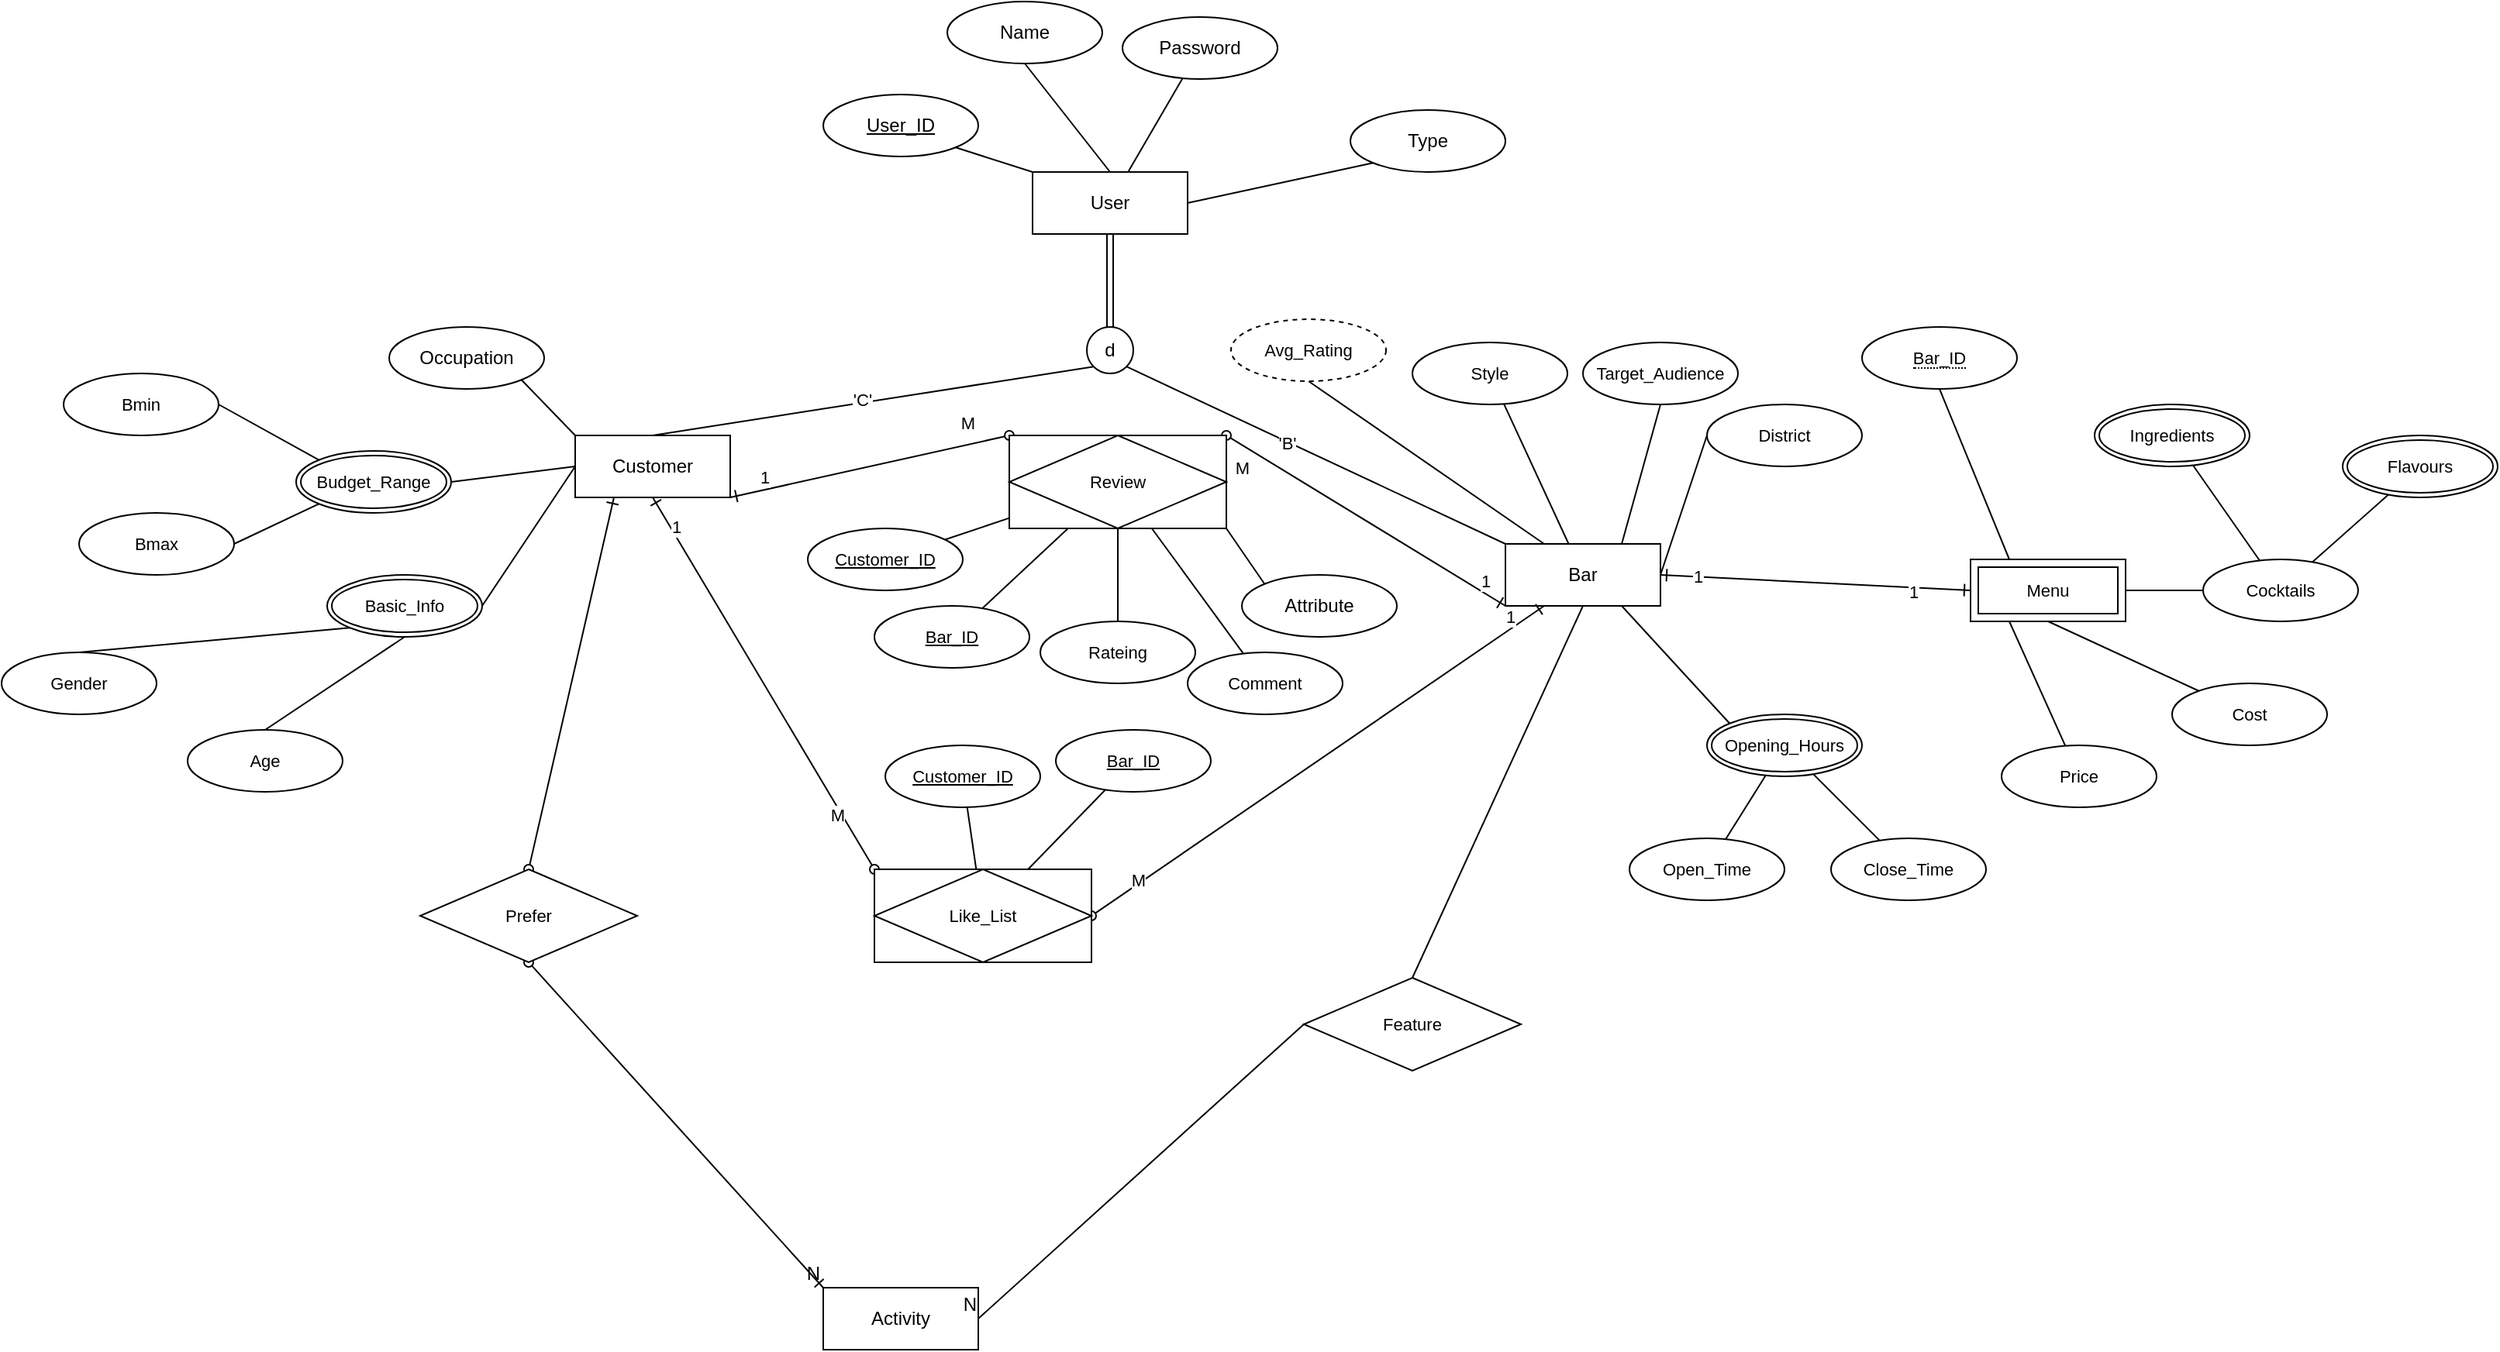 <mxfile version="24.3.1" type="github" pages="2">
  <diagram id="R2lEEEUBdFMjLlhIrx00" name="Page-1">
    <mxGraphModel dx="5591" dy="407" grid="1" gridSize="10" guides="1" tooltips="1" connect="1" arrows="1" fold="1" page="1" pageScale="1" pageWidth="1600" pageHeight="900" math="0" shadow="0" extFonts="Permanent Marker^https://fonts.googleapis.com/css?family=Permanent+Marker">
      <root>
        <mxCell id="0" />
        <mxCell id="1" parent="0" />
        <mxCell id="HE-kYK1hv0PF18hy6iHT-1" value="User" style="whiteSpace=wrap;html=1;align=center;" parent="1" vertex="1">
          <mxGeometry x="-2635" y="110" width="100" height="40" as="geometry" />
        </mxCell>
        <mxCell id="HE-kYK1hv0PF18hy6iHT-3" value="User_ID" style="ellipse;whiteSpace=wrap;html=1;align=center;fontStyle=4;" parent="1" vertex="1">
          <mxGeometry x="-2770" y="60" width="100" height="40" as="geometry" />
        </mxCell>
        <mxCell id="HE-kYK1hv0PF18hy6iHT-5" value="Name" style="ellipse;whiteSpace=wrap;html=1;align=center;" parent="1" vertex="1">
          <mxGeometry x="-2690" width="100" height="40" as="geometry" />
        </mxCell>
        <mxCell id="HE-kYK1hv0PF18hy6iHT-6" value="Type" style="ellipse;whiteSpace=wrap;html=1;align=center;" parent="1" vertex="1">
          <mxGeometry x="-2430" y="70" width="100" height="40" as="geometry" />
        </mxCell>
        <mxCell id="HE-kYK1hv0PF18hy6iHT-7" value="d" style="ellipse;whiteSpace=wrap;html=1;aspect=fixed;" parent="1" vertex="1">
          <mxGeometry x="-2600" y="210" width="30" height="30" as="geometry" />
        </mxCell>
        <mxCell id="HE-kYK1hv0PF18hy6iHT-8" value="" style="endArrow=none;html=1;rounded=0;entryX=0.5;entryY=0;entryDx=0;entryDy=0;exitX=0.5;exitY=1;exitDx=0;exitDy=0;shape=link;" parent="1" source="HE-kYK1hv0PF18hy6iHT-1" target="HE-kYK1hv0PF18hy6iHT-7" edge="1">
          <mxGeometry relative="1" as="geometry">
            <mxPoint x="-2790" y="200" as="sourcePoint" />
            <mxPoint x="-2630" y="200" as="targetPoint" />
          </mxGeometry>
        </mxCell>
        <mxCell id="HE-kYK1hv0PF18hy6iHT-10" value="" style="endArrow=none;html=1;rounded=0;entryX=0;entryY=0;entryDx=0;entryDy=0;exitX=1;exitY=1;exitDx=0;exitDy=0;" parent="1" source="HE-kYK1hv0PF18hy6iHT-3" target="HE-kYK1hv0PF18hy6iHT-1" edge="1">
          <mxGeometry relative="1" as="geometry">
            <mxPoint x="-2660" y="110" as="sourcePoint" />
            <mxPoint x="-2660" y="180" as="targetPoint" />
          </mxGeometry>
        </mxCell>
        <mxCell id="HE-kYK1hv0PF18hy6iHT-11" value="" style="endArrow=none;html=1;rounded=0;entryX=0.5;entryY=0;entryDx=0;entryDy=0;exitX=0.5;exitY=1;exitDx=0;exitDy=0;" parent="1" source="HE-kYK1hv0PF18hy6iHT-5" target="HE-kYK1hv0PF18hy6iHT-1" edge="1">
          <mxGeometry relative="1" as="geometry">
            <mxPoint x="-2560.29" y="160" as="sourcePoint" />
            <mxPoint x="-2560.29" y="230" as="targetPoint" />
          </mxGeometry>
        </mxCell>
        <mxCell id="HE-kYK1hv0PF18hy6iHT-12" value="" style="endArrow=none;html=1;rounded=0;entryX=1;entryY=0.5;entryDx=0;entryDy=0;exitX=0;exitY=1;exitDx=0;exitDy=0;" parent="1" source="HE-kYK1hv0PF18hy6iHT-6" target="HE-kYK1hv0PF18hy6iHT-1" edge="1">
          <mxGeometry relative="1" as="geometry">
            <mxPoint x="-2480" y="150" as="sourcePoint" />
            <mxPoint x="-2480" y="220" as="targetPoint" />
          </mxGeometry>
        </mxCell>
        <mxCell id="qkrvtsVJXHd_GXAaN-gD-25" style="edgeStyle=none;rounded=0;orthogonalLoop=1;jettySize=auto;html=1;exitX=1;exitY=1;exitDx=0;exitDy=0;entryX=0;entryY=0;entryDx=0;entryDy=0;strokeColor=default;align=center;verticalAlign=middle;fontFamily=Helvetica;fontSize=11;fontColor=default;labelBackgroundColor=default;endArrow=oval;endFill=0;startArrow=ERone;startFill=0;" parent="1" source="HE-kYK1hv0PF18hy6iHT-15" target="qkrvtsVJXHd_GXAaN-gD-24" edge="1">
          <mxGeometry relative="1" as="geometry" />
        </mxCell>
        <mxCell id="qkrvtsVJXHd_GXAaN-gD-37" value="1" style="edgeLabel;html=1;align=center;verticalAlign=middle;resizable=0;points=[];fontFamily=Helvetica;fontSize=11;fontColor=default;labelBackgroundColor=default;" parent="qkrvtsVJXHd_GXAaN-gD-25" vertex="1" connectable="0">
          <mxGeometry x="-0.763" y="-3" relative="1" as="geometry">
            <mxPoint y="-11" as="offset" />
          </mxGeometry>
        </mxCell>
        <mxCell id="qkrvtsVJXHd_GXAaN-gD-38" value="M" style="edgeLabel;html=1;align=center;verticalAlign=middle;resizable=0;points=[];fontFamily=Helvetica;fontSize=11;fontColor=default;labelBackgroundColor=default;" parent="qkrvtsVJXHd_GXAaN-gD-25" vertex="1" connectable="0">
          <mxGeometry x="0.809" relative="1" as="geometry">
            <mxPoint x="-10" y="-12" as="offset" />
          </mxGeometry>
        </mxCell>
        <mxCell id="HE-kYK1hv0PF18hy6iHT-15" value="Customer" style="whiteSpace=wrap;html=1;align=center;" parent="1" vertex="1">
          <mxGeometry x="-2930" y="280" width="100" height="40" as="geometry" />
        </mxCell>
        <mxCell id="HE-kYK1hv0PF18hy6iHT-16" value="Bar" style="whiteSpace=wrap;html=1;align=center;" parent="1" vertex="1">
          <mxGeometry x="-2330" y="350" width="100" height="40" as="geometry" />
        </mxCell>
        <mxCell id="HE-kYK1hv0PF18hy6iHT-18" value="" style="endArrow=none;html=1;rounded=0;entryX=0;entryY=1;entryDx=0;entryDy=0;exitX=0.5;exitY=0;exitDx=0;exitDy=0;" parent="1" source="HE-kYK1hv0PF18hy6iHT-15" target="HE-kYK1hv0PF18hy6iHT-7" edge="1">
          <mxGeometry relative="1" as="geometry">
            <mxPoint x="-2730" y="260" as="sourcePoint" />
            <mxPoint x="-2570" y="260" as="targetPoint" />
          </mxGeometry>
        </mxCell>
        <mxCell id="HE-kYK1hv0PF18hy6iHT-21" value="&#39;C&#39;" style="edgeLabel;html=1;align=center;verticalAlign=middle;resizable=0;points=[];" parent="HE-kYK1hv0PF18hy6iHT-18" vertex="1" connectable="0">
          <mxGeometry x="-0.053" y="2" relative="1" as="geometry">
            <mxPoint as="offset" />
          </mxGeometry>
        </mxCell>
        <mxCell id="HE-kYK1hv0PF18hy6iHT-19" value="" style="endArrow=none;html=1;rounded=0;entryX=0;entryY=0;entryDx=0;entryDy=0;exitX=1;exitY=1;exitDx=0;exitDy=0;" parent="1" source="HE-kYK1hv0PF18hy6iHT-7" target="HE-kYK1hv0PF18hy6iHT-16" edge="1">
          <mxGeometry relative="1" as="geometry">
            <mxPoint x="-2545" y="190" as="sourcePoint" />
            <mxPoint x="-2545" y="260" as="targetPoint" />
          </mxGeometry>
        </mxCell>
        <mxCell id="HE-kYK1hv0PF18hy6iHT-20" value="&#39;B&#39;" style="edgeLabel;html=1;align=center;verticalAlign=middle;resizable=0;points=[];" parent="HE-kYK1hv0PF18hy6iHT-19" vertex="1" connectable="0">
          <mxGeometry x="-0.162" y="1" relative="1" as="geometry">
            <mxPoint y="2" as="offset" />
          </mxGeometry>
        </mxCell>
        <mxCell id="HE-kYK1hv0PF18hy6iHT-24" value="Activity" style="whiteSpace=wrap;html=1;align=center;" parent="1" vertex="1">
          <mxGeometry x="-2770" y="830" width="100" height="40" as="geometry" />
        </mxCell>
        <mxCell id="HE-kYK1hv0PF18hy6iHT-26" value="" style="endArrow=oval;html=1;rounded=0;entryX=0.5;entryY=0;entryDx=0;entryDy=0;exitX=0.25;exitY=1;exitDx=0;exitDy=0;startArrow=ERone;startFill=0;endFill=0;" parent="1" source="HE-kYK1hv0PF18hy6iHT-15" target="qkrvtsVJXHd_GXAaN-gD-41" edge="1">
          <mxGeometry relative="1" as="geometry">
            <mxPoint x="-2730" y="400" as="sourcePoint" />
            <mxPoint x="-2885" y="630" as="targetPoint" />
          </mxGeometry>
        </mxCell>
        <mxCell id="HE-kYK1hv0PF18hy6iHT-27" value="" style="resizable=0;html=1;whiteSpace=wrap;align=right;verticalAlign=bottom;" parent="HE-kYK1hv0PF18hy6iHT-26" connectable="0" vertex="1">
          <mxGeometry x="1" relative="1" as="geometry" />
        </mxCell>
        <mxCell id="HE-kYK1hv0PF18hy6iHT-29" value="" style="endArrow=ERone;html=1;rounded=0;entryX=0;entryY=0;entryDx=0;entryDy=0;exitX=0.5;exitY=1;exitDx=0;exitDy=0;startArrow=oval;startFill=0;endFill=0;" parent="1" source="qkrvtsVJXHd_GXAaN-gD-41" target="HE-kYK1hv0PF18hy6iHT-24" edge="1">
          <mxGeometry relative="1" as="geometry">
            <mxPoint x="-2918.11" y="608.56" as="sourcePoint" />
            <mxPoint x="-2770" y="400" as="targetPoint" />
          </mxGeometry>
        </mxCell>
        <mxCell id="HE-kYK1hv0PF18hy6iHT-30" value="N" style="resizable=0;html=1;whiteSpace=wrap;align=right;verticalAlign=bottom;" parent="HE-kYK1hv0PF18hy6iHT-29" connectable="0" vertex="1">
          <mxGeometry x="1" relative="1" as="geometry" />
        </mxCell>
        <mxCell id="HE-kYK1hv0PF18hy6iHT-31" value="" style="endArrow=none;html=1;rounded=0;entryX=0.5;entryY=0;entryDx=0;entryDy=0;exitX=0.5;exitY=1;exitDx=0;exitDy=0;" parent="1" source="HE-kYK1hv0PF18hy6iHT-16" target="qkrvtsVJXHd_GXAaN-gD-62" edge="1">
          <mxGeometry relative="1" as="geometry">
            <mxPoint x="-2455" y="350" as="sourcePoint" />
            <mxPoint x="-2215" y="640" as="targetPoint" />
          </mxGeometry>
        </mxCell>
        <mxCell id="HE-kYK1hv0PF18hy6iHT-32" value="" style="resizable=0;html=1;whiteSpace=wrap;align=right;verticalAlign=bottom;" parent="HE-kYK1hv0PF18hy6iHT-31" connectable="0" vertex="1">
          <mxGeometry x="1" relative="1" as="geometry" />
        </mxCell>
        <mxCell id="HE-kYK1hv0PF18hy6iHT-34" value="" style="endArrow=none;html=1;rounded=0;entryX=1;entryY=0.5;entryDx=0;entryDy=0;exitX=0;exitY=0.5;exitDx=0;exitDy=0;" parent="1" source="qkrvtsVJXHd_GXAaN-gD-62" target="HE-kYK1hv0PF18hy6iHT-24" edge="1">
          <mxGeometry relative="1" as="geometry">
            <mxPoint x="-2260" y="665" as="sourcePoint" />
            <mxPoint x="-2410" y="460" as="targetPoint" />
          </mxGeometry>
        </mxCell>
        <mxCell id="HE-kYK1hv0PF18hy6iHT-35" value="N" style="resizable=0;html=1;whiteSpace=wrap;align=right;verticalAlign=bottom;" parent="HE-kYK1hv0PF18hy6iHT-34" connectable="0" vertex="1">
          <mxGeometry x="1" relative="1" as="geometry" />
        </mxCell>
        <mxCell id="HE-kYK1hv0PF18hy6iHT-45" value="Ingredients" style="ellipse;shape=doubleEllipse;margin=3;whiteSpace=wrap;html=1;align=center;fontFamily=Helvetica;fontSize=11;fontColor=default;" parent="1" vertex="1">
          <mxGeometry x="-1950" y="260" width="100" height="40" as="geometry" />
        </mxCell>
        <mxCell id="HE-kYK1hv0PF18hy6iHT-51" value="Flavours" style="ellipse;shape=doubleEllipse;margin=3;whiteSpace=wrap;html=1;align=center;fontFamily=Helvetica;fontSize=11;fontColor=default;" parent="1" vertex="1">
          <mxGeometry x="-1790" y="280" width="100" height="40" as="geometry" />
        </mxCell>
        <mxCell id="qkrvtsVJXHd_GXAaN-gD-63" style="edgeStyle=none;rounded=0;orthogonalLoop=1;jettySize=auto;html=1;exitX=0;exitY=0.5;exitDx=0;exitDy=0;entryX=1;entryY=0.5;entryDx=0;entryDy=0;strokeColor=default;align=center;verticalAlign=middle;fontFamily=Helvetica;fontSize=11;fontColor=default;labelBackgroundColor=default;endArrow=ERone;endFill=0;startArrow=ERone;startFill=0;" parent="1" source="p_EWJFtqE_ZZBN2Kvb29-11" target="HE-kYK1hv0PF18hy6iHT-16" edge="1">
          <mxGeometry relative="1" as="geometry">
            <mxPoint x="-2040" y="409.2" as="sourcePoint" />
            <mxPoint x="-2220" y="409.2" as="targetPoint" />
          </mxGeometry>
        </mxCell>
        <mxCell id="qkrvtsVJXHd_GXAaN-gD-73" value="1" style="edgeLabel;html=1;align=center;verticalAlign=middle;resizable=0;points=[];fontFamily=Helvetica;fontSize=11;fontColor=default;labelBackgroundColor=default;" parent="qkrvtsVJXHd_GXAaN-gD-63" vertex="1" connectable="0">
          <mxGeometry x="0.756" relative="1" as="geometry">
            <mxPoint as="offset" />
          </mxGeometry>
        </mxCell>
        <mxCell id="p_EWJFtqE_ZZBN2Kvb29-13" value="1" style="edgeLabel;html=1;align=center;verticalAlign=middle;resizable=0;points=[];fontFamily=Helvetica;fontSize=11;fontColor=default;labelBackgroundColor=default;" vertex="1" connectable="0" parent="qkrvtsVJXHd_GXAaN-gD-63">
          <mxGeometry x="-0.625" y="3" relative="1" as="geometry">
            <mxPoint as="offset" />
          </mxGeometry>
        </mxCell>
        <mxCell id="qkrvtsVJXHd_GXAaN-gD-4" style="rounded=0;orthogonalLoop=1;jettySize=auto;html=1;exitX=1;exitY=1;exitDx=0;exitDy=0;entryX=0;entryY=0;entryDx=0;entryDy=0;endArrow=none;endFill=0;" parent="1" source="qkrvtsVJXHd_GXAaN-gD-3" target="HE-kYK1hv0PF18hy6iHT-15" edge="1">
          <mxGeometry relative="1" as="geometry" />
        </mxCell>
        <mxCell id="qkrvtsVJXHd_GXAaN-gD-3" value="Occupation" style="ellipse;whiteSpace=wrap;html=1;align=center;" parent="1" vertex="1">
          <mxGeometry x="-3050" y="210" width="100" height="40" as="geometry" />
        </mxCell>
        <mxCell id="qkrvtsVJXHd_GXAaN-gD-6" style="edgeStyle=none;rounded=0;orthogonalLoop=1;jettySize=auto;html=1;exitX=0.5;exitY=1;exitDx=0;exitDy=0;entryX=0.75;entryY=0;entryDx=0;entryDy=0;strokeColor=default;align=center;verticalAlign=middle;fontFamily=Helvetica;fontSize=11;fontColor=default;labelBackgroundColor=default;endArrow=none;endFill=0;" parent="1" source="qkrvtsVJXHd_GXAaN-gD-5" target="HE-kYK1hv0PF18hy6iHT-16" edge="1">
          <mxGeometry relative="1" as="geometry" />
        </mxCell>
        <mxCell id="qkrvtsVJXHd_GXAaN-gD-5" value="Target_Audience" style="ellipse;whiteSpace=wrap;html=1;align=center;fontFamily=Helvetica;fontSize=11;fontColor=default;labelBackgroundColor=default;" parent="1" vertex="1">
          <mxGeometry x="-2280" y="220" width="100" height="40" as="geometry" />
        </mxCell>
        <mxCell id="qkrvtsVJXHd_GXAaN-gD-8" style="edgeStyle=none;rounded=0;orthogonalLoop=1;jettySize=auto;html=1;exitX=0;exitY=0.5;exitDx=0;exitDy=0;entryX=1;entryY=0.5;entryDx=0;entryDy=0;strokeColor=default;align=center;verticalAlign=middle;fontFamily=Helvetica;fontSize=11;fontColor=default;labelBackgroundColor=default;endArrow=none;endFill=0;" parent="1" source="qkrvtsVJXHd_GXAaN-gD-7" target="HE-kYK1hv0PF18hy6iHT-16" edge="1">
          <mxGeometry relative="1" as="geometry" />
        </mxCell>
        <mxCell id="qkrvtsVJXHd_GXAaN-gD-7" value="District" style="ellipse;whiteSpace=wrap;html=1;align=center;fontFamily=Helvetica;fontSize=11;fontColor=default;labelBackgroundColor=default;" parent="1" vertex="1">
          <mxGeometry x="-2200" y="260" width="100" height="40" as="geometry" />
        </mxCell>
        <mxCell id="qkrvtsVJXHd_GXAaN-gD-10" style="edgeStyle=none;rounded=0;orthogonalLoop=1;jettySize=auto;html=1;exitX=1;exitY=0.5;exitDx=0;exitDy=0;entryX=0;entryY=0.5;entryDx=0;entryDy=0;strokeColor=default;align=center;verticalAlign=middle;fontFamily=Helvetica;fontSize=11;fontColor=default;labelBackgroundColor=default;endArrow=none;endFill=0;" parent="1" source="qkrvtsVJXHd_GXAaN-gD-9" target="HE-kYK1hv0PF18hy6iHT-15" edge="1">
          <mxGeometry relative="1" as="geometry" />
        </mxCell>
        <mxCell id="qkrvtsVJXHd_GXAaN-gD-9" value="Basic_Info" style="ellipse;shape=doubleEllipse;margin=3;whiteSpace=wrap;html=1;align=center;fontFamily=Helvetica;fontSize=11;fontColor=default;labelBackgroundColor=default;" parent="1" vertex="1">
          <mxGeometry x="-3090" y="370" width="100" height="40" as="geometry" />
        </mxCell>
        <mxCell id="qkrvtsVJXHd_GXAaN-gD-15" style="edgeStyle=none;rounded=0;orthogonalLoop=1;jettySize=auto;html=1;exitX=0.5;exitY=0;exitDx=0;exitDy=0;entryX=0.5;entryY=1;entryDx=0;entryDy=0;strokeColor=default;align=center;verticalAlign=middle;fontFamily=Helvetica;fontSize=11;fontColor=default;labelBackgroundColor=default;endArrow=none;endFill=0;" parent="1" source="qkrvtsVJXHd_GXAaN-gD-13" target="qkrvtsVJXHd_GXAaN-gD-9" edge="1">
          <mxGeometry relative="1" as="geometry" />
        </mxCell>
        <mxCell id="qkrvtsVJXHd_GXAaN-gD-13" value="Age" style="ellipse;whiteSpace=wrap;html=1;align=center;fontFamily=Helvetica;fontSize=11;fontColor=default;labelBackgroundColor=default;" parent="1" vertex="1">
          <mxGeometry x="-3180" y="470" width="100" height="40" as="geometry" />
        </mxCell>
        <mxCell id="qkrvtsVJXHd_GXAaN-gD-17" style="edgeStyle=none;rounded=0;orthogonalLoop=1;jettySize=auto;html=1;exitX=0.5;exitY=0;exitDx=0;exitDy=0;entryX=0;entryY=1;entryDx=0;entryDy=0;strokeColor=default;align=center;verticalAlign=middle;fontFamily=Helvetica;fontSize=11;fontColor=default;labelBackgroundColor=default;endArrow=none;endFill=0;" parent="1" source="qkrvtsVJXHd_GXAaN-gD-16" target="qkrvtsVJXHd_GXAaN-gD-9" edge="1">
          <mxGeometry relative="1" as="geometry" />
        </mxCell>
        <mxCell id="qkrvtsVJXHd_GXAaN-gD-16" value="Gender" style="ellipse;whiteSpace=wrap;html=1;align=center;fontFamily=Helvetica;fontSize=11;fontColor=default;labelBackgroundColor=default;" parent="1" vertex="1">
          <mxGeometry x="-3300" y="420" width="100" height="40" as="geometry" />
        </mxCell>
        <mxCell id="qkrvtsVJXHd_GXAaN-gD-19" style="edgeStyle=none;rounded=0;orthogonalLoop=1;jettySize=auto;html=1;exitX=1;exitY=0.5;exitDx=0;exitDy=0;entryX=0;entryY=0.5;entryDx=0;entryDy=0;strokeColor=default;align=center;verticalAlign=middle;fontFamily=Helvetica;fontSize=11;fontColor=default;labelBackgroundColor=default;endArrow=none;endFill=0;" parent="1" source="qkrvtsVJXHd_GXAaN-gD-18" target="HE-kYK1hv0PF18hy6iHT-15" edge="1">
          <mxGeometry relative="1" as="geometry" />
        </mxCell>
        <mxCell id="qkrvtsVJXHd_GXAaN-gD-18" value="Budget_Range" style="ellipse;shape=doubleEllipse;margin=3;whiteSpace=wrap;html=1;align=center;fontFamily=Helvetica;fontSize=11;fontColor=default;labelBackgroundColor=default;" parent="1" vertex="1">
          <mxGeometry x="-3110" y="290" width="100" height="40" as="geometry" />
        </mxCell>
        <mxCell id="qkrvtsVJXHd_GXAaN-gD-22" style="edgeStyle=none;rounded=0;orthogonalLoop=1;jettySize=auto;html=1;exitX=1;exitY=0.5;exitDx=0;exitDy=0;entryX=0;entryY=0;entryDx=0;entryDy=0;strokeColor=default;align=center;verticalAlign=middle;fontFamily=Helvetica;fontSize=11;fontColor=default;labelBackgroundColor=default;endArrow=none;endFill=0;" parent="1" source="qkrvtsVJXHd_GXAaN-gD-20" target="qkrvtsVJXHd_GXAaN-gD-18" edge="1">
          <mxGeometry relative="1" as="geometry" />
        </mxCell>
        <mxCell id="qkrvtsVJXHd_GXAaN-gD-20" value="Bmin" style="ellipse;whiteSpace=wrap;html=1;align=center;fontFamily=Helvetica;fontSize=11;fontColor=default;labelBackgroundColor=default;" parent="1" vertex="1">
          <mxGeometry x="-3260" y="240" width="100" height="40" as="geometry" />
        </mxCell>
        <mxCell id="qkrvtsVJXHd_GXAaN-gD-23" style="edgeStyle=none;rounded=0;orthogonalLoop=1;jettySize=auto;html=1;exitX=1;exitY=0.5;exitDx=0;exitDy=0;entryX=0;entryY=1;entryDx=0;entryDy=0;strokeColor=default;align=center;verticalAlign=middle;fontFamily=Helvetica;fontSize=11;fontColor=default;labelBackgroundColor=default;endArrow=none;endFill=0;" parent="1" source="qkrvtsVJXHd_GXAaN-gD-21" target="qkrvtsVJXHd_GXAaN-gD-18" edge="1">
          <mxGeometry relative="1" as="geometry" />
        </mxCell>
        <mxCell id="qkrvtsVJXHd_GXAaN-gD-21" value="Bmax" style="ellipse;whiteSpace=wrap;html=1;align=center;fontFamily=Helvetica;fontSize=11;fontColor=default;labelBackgroundColor=default;" parent="1" vertex="1">
          <mxGeometry x="-3250" y="330" width="100" height="40" as="geometry" />
        </mxCell>
        <mxCell id="qkrvtsVJXHd_GXAaN-gD-26" style="edgeStyle=none;rounded=0;orthogonalLoop=1;jettySize=auto;html=1;exitX=1;exitY=0;exitDx=0;exitDy=0;entryX=0;entryY=1;entryDx=0;entryDy=0;strokeColor=default;align=center;verticalAlign=middle;fontFamily=Helvetica;fontSize=11;fontColor=default;labelBackgroundColor=default;endArrow=ERone;endFill=0;startArrow=oval;startFill=0;" parent="1" source="qkrvtsVJXHd_GXAaN-gD-24" target="HE-kYK1hv0PF18hy6iHT-16" edge="1">
          <mxGeometry relative="1" as="geometry" />
        </mxCell>
        <mxCell id="qkrvtsVJXHd_GXAaN-gD-39" value="1" style="edgeLabel;html=1;align=center;verticalAlign=middle;resizable=0;points=[];fontFamily=Helvetica;fontSize=11;fontColor=default;labelBackgroundColor=default;" parent="qkrvtsVJXHd_GXAaN-gD-26" vertex="1" connectable="0">
          <mxGeometry x="0.849" relative="1" as="geometry">
            <mxPoint y="-8" as="offset" />
          </mxGeometry>
        </mxCell>
        <mxCell id="qkrvtsVJXHd_GXAaN-gD-40" value="M" style="edgeLabel;html=1;align=center;verticalAlign=middle;resizable=0;points=[];fontFamily=Helvetica;fontSize=11;fontColor=default;labelBackgroundColor=default;" parent="qkrvtsVJXHd_GXAaN-gD-26" vertex="1" connectable="0">
          <mxGeometry x="-0.869" y="2" relative="1" as="geometry">
            <mxPoint x="-3" y="15" as="offset" />
          </mxGeometry>
        </mxCell>
        <mxCell id="qkrvtsVJXHd_GXAaN-gD-24" value="Review" style="shape=associativeEntity;whiteSpace=wrap;html=1;align=center;fontFamily=Helvetica;fontSize=11;fontColor=default;labelBackgroundColor=default;" parent="1" vertex="1">
          <mxGeometry x="-2650" y="280" width="140" height="60" as="geometry" />
        </mxCell>
        <mxCell id="qkrvtsVJXHd_GXAaN-gD-31" value="" style="edgeStyle=none;rounded=0;orthogonalLoop=1;jettySize=auto;html=1;strokeColor=default;align=center;verticalAlign=middle;fontFamily=Helvetica;fontSize=11;fontColor=default;labelBackgroundColor=default;endArrow=none;endFill=0;" parent="1" source="qkrvtsVJXHd_GXAaN-gD-28" target="qkrvtsVJXHd_GXAaN-gD-24" edge="1">
          <mxGeometry relative="1" as="geometry" />
        </mxCell>
        <mxCell id="qkrvtsVJXHd_GXAaN-gD-28" value="Customer_ID" style="ellipse;whiteSpace=wrap;html=1;align=center;fontStyle=4;fontFamily=Helvetica;fontSize=11;fontColor=default;labelBackgroundColor=default;" parent="1" vertex="1">
          <mxGeometry x="-2780" y="340" width="100" height="40" as="geometry" />
        </mxCell>
        <mxCell id="qkrvtsVJXHd_GXAaN-gD-30" value="" style="edgeStyle=none;rounded=0;orthogonalLoop=1;jettySize=auto;html=1;strokeColor=default;align=center;verticalAlign=middle;fontFamily=Helvetica;fontSize=11;fontColor=default;labelBackgroundColor=default;endArrow=none;endFill=0;" parent="1" source="qkrvtsVJXHd_GXAaN-gD-29" target="qkrvtsVJXHd_GXAaN-gD-24" edge="1">
          <mxGeometry relative="1" as="geometry" />
        </mxCell>
        <mxCell id="qkrvtsVJXHd_GXAaN-gD-29" value="Bar_ID" style="ellipse;whiteSpace=wrap;html=1;align=center;fontStyle=4;fontFamily=Helvetica;fontSize=11;fontColor=default;labelBackgroundColor=default;" parent="1" vertex="1">
          <mxGeometry x="-2737" y="390" width="100" height="40" as="geometry" />
        </mxCell>
        <mxCell id="qkrvtsVJXHd_GXAaN-gD-34" value="" style="edgeStyle=none;rounded=0;orthogonalLoop=1;jettySize=auto;html=1;strokeColor=default;align=center;verticalAlign=middle;fontFamily=Helvetica;fontSize=11;fontColor=default;labelBackgroundColor=default;endArrow=none;endFill=0;" parent="1" source="qkrvtsVJXHd_GXAaN-gD-32" target="qkrvtsVJXHd_GXAaN-gD-24" edge="1">
          <mxGeometry relative="1" as="geometry" />
        </mxCell>
        <mxCell id="qkrvtsVJXHd_GXAaN-gD-32" value="Comment" style="ellipse;whiteSpace=wrap;html=1;align=center;fontFamily=Helvetica;fontSize=11;fontColor=default;labelBackgroundColor=default;" parent="1" vertex="1">
          <mxGeometry x="-2535" y="420" width="100" height="40" as="geometry" />
        </mxCell>
        <mxCell id="qkrvtsVJXHd_GXAaN-gD-36" value="" style="edgeStyle=none;rounded=0;orthogonalLoop=1;jettySize=auto;html=1;strokeColor=default;align=center;verticalAlign=middle;fontFamily=Helvetica;fontSize=11;fontColor=default;labelBackgroundColor=default;endArrow=none;endFill=0;" parent="1" source="qkrvtsVJXHd_GXAaN-gD-35" target="qkrvtsVJXHd_GXAaN-gD-24" edge="1">
          <mxGeometry relative="1" as="geometry" />
        </mxCell>
        <mxCell id="qkrvtsVJXHd_GXAaN-gD-35" value="Rateing" style="ellipse;whiteSpace=wrap;html=1;align=center;fontFamily=Helvetica;fontSize=11;fontColor=default;labelBackgroundColor=default;" parent="1" vertex="1">
          <mxGeometry x="-2630" y="400" width="100" height="40" as="geometry" />
        </mxCell>
        <mxCell id="qkrvtsVJXHd_GXAaN-gD-41" value="Prefer" style="rhombus;whiteSpace=wrap;html=1;fontSize=11;labelBackgroundColor=default;" parent="1" vertex="1">
          <mxGeometry x="-3030" y="560" width="140" height="60" as="geometry" />
        </mxCell>
        <mxCell id="qkrvtsVJXHd_GXAaN-gD-42" style="edgeStyle=none;rounded=0;orthogonalLoop=1;jettySize=auto;html=1;exitX=0.5;exitY=1;exitDx=0;exitDy=0;entryX=0;entryY=0;entryDx=0;entryDy=0;strokeColor=default;align=center;verticalAlign=middle;fontFamily=Helvetica;fontSize=11;fontColor=default;labelBackgroundColor=default;endArrow=oval;endFill=0;startArrow=ERone;startFill=0;" parent="1" source="HE-kYK1hv0PF18hy6iHT-15" target="qkrvtsVJXHd_GXAaN-gD-48" edge="1">
          <mxGeometry relative="1" as="geometry">
            <mxPoint x="-2830" y="480" as="sourcePoint" />
          </mxGeometry>
        </mxCell>
        <mxCell id="qkrvtsVJXHd_GXAaN-gD-43" value="1" style="edgeLabel;html=1;align=center;verticalAlign=middle;resizable=0;points=[];fontFamily=Helvetica;fontSize=11;fontColor=default;labelBackgroundColor=default;" parent="qkrvtsVJXHd_GXAaN-gD-42" vertex="1" connectable="0">
          <mxGeometry x="-0.763" y="-3" relative="1" as="geometry">
            <mxPoint y="-11" as="offset" />
          </mxGeometry>
        </mxCell>
        <mxCell id="qkrvtsVJXHd_GXAaN-gD-44" value="M" style="edgeLabel;html=1;align=center;verticalAlign=middle;resizable=0;points=[];fontFamily=Helvetica;fontSize=11;fontColor=default;labelBackgroundColor=default;" parent="qkrvtsVJXHd_GXAaN-gD-42" vertex="1" connectable="0">
          <mxGeometry x="0.809" relative="1" as="geometry">
            <mxPoint x="-10" y="-12" as="offset" />
          </mxGeometry>
        </mxCell>
        <mxCell id="qkrvtsVJXHd_GXAaN-gD-45" style="edgeStyle=none;rounded=0;orthogonalLoop=1;jettySize=auto;html=1;exitX=1;exitY=0.5;exitDx=0;exitDy=0;entryX=0.25;entryY=1;entryDx=0;entryDy=0;strokeColor=default;align=center;verticalAlign=middle;fontFamily=Helvetica;fontSize=11;fontColor=default;labelBackgroundColor=default;endArrow=ERone;endFill=0;startArrow=oval;startFill=0;" parent="1" source="qkrvtsVJXHd_GXAaN-gD-48" target="HE-kYK1hv0PF18hy6iHT-16" edge="1">
          <mxGeometry relative="1" as="geometry">
            <mxPoint x="-2310" y="480" as="targetPoint" />
          </mxGeometry>
        </mxCell>
        <mxCell id="qkrvtsVJXHd_GXAaN-gD-46" value="1" style="edgeLabel;html=1;align=center;verticalAlign=middle;resizable=0;points=[];fontFamily=Helvetica;fontSize=11;fontColor=default;labelBackgroundColor=default;" parent="qkrvtsVJXHd_GXAaN-gD-45" vertex="1" connectable="0">
          <mxGeometry x="0.849" relative="1" as="geometry">
            <mxPoint y="-8" as="offset" />
          </mxGeometry>
        </mxCell>
        <mxCell id="qkrvtsVJXHd_GXAaN-gD-47" value="M" style="edgeLabel;html=1;align=center;verticalAlign=middle;resizable=0;points=[];fontFamily=Helvetica;fontSize=11;fontColor=default;labelBackgroundColor=default;" parent="qkrvtsVJXHd_GXAaN-gD-45" vertex="1" connectable="0">
          <mxGeometry x="-0.869" y="2" relative="1" as="geometry">
            <mxPoint x="12" y="-9" as="offset" />
          </mxGeometry>
        </mxCell>
        <mxCell id="qkrvtsVJXHd_GXAaN-gD-48" value="Like_List" style="shape=associativeEntity;whiteSpace=wrap;html=1;align=center;fontFamily=Helvetica;fontSize=11;fontColor=default;labelBackgroundColor=default;" parent="1" vertex="1">
          <mxGeometry x="-2737" y="560" width="140" height="60" as="geometry" />
        </mxCell>
        <mxCell id="qkrvtsVJXHd_GXAaN-gD-60" value="" style="edgeStyle=none;rounded=0;orthogonalLoop=1;jettySize=auto;html=1;strokeColor=default;align=center;verticalAlign=middle;fontFamily=Helvetica;fontSize=11;fontColor=default;labelBackgroundColor=default;endArrow=none;endFill=0;" parent="1" source="qkrvtsVJXHd_GXAaN-gD-57" target="qkrvtsVJXHd_GXAaN-gD-48" edge="1">
          <mxGeometry relative="1" as="geometry" />
        </mxCell>
        <mxCell id="qkrvtsVJXHd_GXAaN-gD-57" value="Customer_ID" style="ellipse;whiteSpace=wrap;html=1;align=center;fontStyle=4;fontFamily=Helvetica;fontSize=11;fontColor=default;labelBackgroundColor=default;" parent="1" vertex="1">
          <mxGeometry x="-2730" y="480" width="100" height="40" as="geometry" />
        </mxCell>
        <mxCell id="qkrvtsVJXHd_GXAaN-gD-59" value="" style="edgeStyle=none;rounded=0;orthogonalLoop=1;jettySize=auto;html=1;strokeColor=default;align=center;verticalAlign=middle;fontFamily=Helvetica;fontSize=11;fontColor=default;labelBackgroundColor=default;endArrow=none;endFill=0;" parent="1" source="qkrvtsVJXHd_GXAaN-gD-58" target="qkrvtsVJXHd_GXAaN-gD-48" edge="1">
          <mxGeometry relative="1" as="geometry" />
        </mxCell>
        <mxCell id="qkrvtsVJXHd_GXAaN-gD-58" value="Bar_ID" style="ellipse;whiteSpace=wrap;html=1;align=center;fontStyle=4;fontFamily=Helvetica;fontSize=11;fontColor=default;labelBackgroundColor=default;" parent="1" vertex="1">
          <mxGeometry x="-2620" y="470" width="100" height="40" as="geometry" />
        </mxCell>
        <mxCell id="qkrvtsVJXHd_GXAaN-gD-62" value="Feature" style="rhombus;whiteSpace=wrap;html=1;fontSize=11;labelBackgroundColor=default;" parent="1" vertex="1">
          <mxGeometry x="-2460" y="630" width="140" height="60" as="geometry" />
        </mxCell>
        <mxCell id="qkrvtsVJXHd_GXAaN-gD-67" value="" style="edgeStyle=none;rounded=0;orthogonalLoop=1;jettySize=auto;html=1;strokeColor=default;align=center;verticalAlign=middle;fontFamily=Helvetica;fontSize=11;fontColor=default;labelBackgroundColor=default;endArrow=none;endFill=0;entryX=0.25;entryY=1;entryDx=0;entryDy=0;" parent="1" source="qkrvtsVJXHd_GXAaN-gD-65" target="p_EWJFtqE_ZZBN2Kvb29-11" edge="1">
          <mxGeometry relative="1" as="geometry">
            <mxPoint x="-1994" y="410" as="targetPoint" />
          </mxGeometry>
        </mxCell>
        <mxCell id="qkrvtsVJXHd_GXAaN-gD-65" value="Price" style="ellipse;whiteSpace=wrap;html=1;align=center;fontFamily=Helvetica;fontSize=11;fontColor=default;labelBackgroundColor=default;" parent="1" vertex="1">
          <mxGeometry x="-2010" y="480" width="100" height="40" as="geometry" />
        </mxCell>
        <mxCell id="qkrvtsVJXHd_GXAaN-gD-79" value="" style="edgeStyle=none;rounded=0;orthogonalLoop=1;jettySize=auto;html=1;strokeColor=default;align=center;verticalAlign=middle;fontFamily=Helvetica;fontSize=11;fontColor=default;labelBackgroundColor=default;endArrow=none;endFill=0;entryX=0.5;entryY=1;entryDx=0;entryDy=0;" parent="1" source="qkrvtsVJXHd_GXAaN-gD-66" target="p_EWJFtqE_ZZBN2Kvb29-11" edge="1">
          <mxGeometry relative="1" as="geometry">
            <mxPoint x="-1962" y="410" as="targetPoint" />
          </mxGeometry>
        </mxCell>
        <mxCell id="qkrvtsVJXHd_GXAaN-gD-66" value="Cost" style="ellipse;whiteSpace=wrap;html=1;align=center;fontFamily=Helvetica;fontSize=11;fontColor=default;labelBackgroundColor=default;" parent="1" vertex="1">
          <mxGeometry x="-1900" y="440" width="100" height="40" as="geometry" />
        </mxCell>
        <mxCell id="qkrvtsVJXHd_GXAaN-gD-78" value="" style="edgeStyle=none;rounded=0;orthogonalLoop=1;jettySize=auto;html=1;strokeColor=default;align=center;verticalAlign=middle;fontFamily=Helvetica;fontSize=11;fontColor=default;labelBackgroundColor=default;endArrow=none;endFill=0;entryX=0.25;entryY=0;entryDx=0;entryDy=0;exitX=0.5;exitY=1;exitDx=0;exitDy=0;" parent="1" source="eevPaUQ-jzsJAdxDBt19-13" target="p_EWJFtqE_ZZBN2Kvb29-11" edge="1">
          <mxGeometry relative="1" as="geometry">
            <mxPoint x="-2042.583" y="259.779" as="sourcePoint" />
            <mxPoint x="-1995" y="350" as="targetPoint" />
            <Array as="points" />
          </mxGeometry>
        </mxCell>
        <mxCell id="qkrvtsVJXHd_GXAaN-gD-81" value="" style="edgeStyle=none;rounded=0;orthogonalLoop=1;jettySize=auto;html=1;strokeColor=default;align=center;verticalAlign=middle;fontFamily=Helvetica;fontSize=11;fontColor=default;labelBackgroundColor=default;endArrow=none;endFill=0;" parent="1" source="qkrvtsVJXHd_GXAaN-gD-80" target="HE-kYK1hv0PF18hy6iHT-16" edge="1">
          <mxGeometry relative="1" as="geometry" />
        </mxCell>
        <mxCell id="qkrvtsVJXHd_GXAaN-gD-80" value="Style" style="ellipse;whiteSpace=wrap;html=1;align=center;fontFamily=Helvetica;fontSize=11;fontColor=default;labelBackgroundColor=default;" parent="1" vertex="1">
          <mxGeometry x="-2390" y="220" width="100" height="40" as="geometry" />
        </mxCell>
        <mxCell id="qkrvtsVJXHd_GXAaN-gD-87" style="edgeStyle=none;rounded=0;orthogonalLoop=1;jettySize=auto;html=1;exitX=0.5;exitY=1;exitDx=0;exitDy=0;entryX=0.25;entryY=0;entryDx=0;entryDy=0;strokeColor=default;align=center;verticalAlign=middle;fontFamily=Helvetica;fontSize=11;fontColor=default;labelBackgroundColor=default;endArrow=none;endFill=0;" parent="1" source="qkrvtsVJXHd_GXAaN-gD-84" target="HE-kYK1hv0PF18hy6iHT-16" edge="1">
          <mxGeometry relative="1" as="geometry" />
        </mxCell>
        <mxCell id="qkrvtsVJXHd_GXAaN-gD-84" value="Avg_Rating" style="ellipse;whiteSpace=wrap;html=1;align=center;dashed=1;fontFamily=Helvetica;fontSize=11;fontColor=default;labelBackgroundColor=default;" parent="1" vertex="1">
          <mxGeometry x="-2507" y="205" width="100" height="40" as="geometry" />
        </mxCell>
        <mxCell id="qkrvtsVJXHd_GXAaN-gD-89" value="" style="edgeStyle=none;rounded=0;orthogonalLoop=1;jettySize=auto;html=1;strokeColor=default;align=center;verticalAlign=middle;fontFamily=Helvetica;fontSize=11;fontColor=default;labelBackgroundColor=default;endArrow=none;endFill=0;" parent="1" source="qkrvtsVJXHd_GXAaN-gD-88" target="HE-kYK1hv0PF18hy6iHT-1" edge="1">
          <mxGeometry relative="1" as="geometry" />
        </mxCell>
        <mxCell id="qkrvtsVJXHd_GXAaN-gD-88" value="Password" style="ellipse;whiteSpace=wrap;html=1;align=center;" parent="1" vertex="1">
          <mxGeometry x="-2577" y="10" width="100" height="40" as="geometry" />
        </mxCell>
        <mxCell id="p_EWJFtqE_ZZBN2Kvb29-3" style="rounded=0;orthogonalLoop=1;jettySize=auto;html=1;exitX=0;exitY=0;exitDx=0;exitDy=0;entryX=1;entryY=1;entryDx=0;entryDy=0;endArrow=none;endFill=0;" edge="1" parent="1" source="p_EWJFtqE_ZZBN2Kvb29-1" target="qkrvtsVJXHd_GXAaN-gD-24">
          <mxGeometry relative="1" as="geometry" />
        </mxCell>
        <mxCell id="p_EWJFtqE_ZZBN2Kvb29-1" value="Attribute" style="ellipse;whiteSpace=wrap;html=1;align=center;" vertex="1" parent="1">
          <mxGeometry x="-2500" y="370" width="100" height="40" as="geometry" />
        </mxCell>
        <mxCell id="p_EWJFtqE_ZZBN2Kvb29-6" value="" style="edgeStyle=none;rounded=0;orthogonalLoop=1;jettySize=auto;html=1;strokeColor=default;align=center;verticalAlign=middle;fontFamily=Helvetica;fontSize=11;fontColor=default;labelBackgroundColor=default;endArrow=none;endFill=0;entryX=1;entryY=0.5;entryDx=0;entryDy=0;" edge="1" parent="1" source="p_EWJFtqE_ZZBN2Kvb29-5" target="p_EWJFtqE_ZZBN2Kvb29-11">
          <mxGeometry relative="1" as="geometry">
            <mxPoint x="-1910" y="363.529" as="targetPoint" />
          </mxGeometry>
        </mxCell>
        <mxCell id="p_EWJFtqE_ZZBN2Kvb29-7" value="" style="edgeStyle=none;rounded=0;orthogonalLoop=1;jettySize=auto;html=1;strokeColor=default;align=center;verticalAlign=middle;fontFamily=Helvetica;fontSize=11;fontColor=default;labelBackgroundColor=default;endArrow=none;endFill=0;" edge="1" parent="1" source="p_EWJFtqE_ZZBN2Kvb29-5" target="HE-kYK1hv0PF18hy6iHT-45">
          <mxGeometry relative="1" as="geometry" />
        </mxCell>
        <mxCell id="p_EWJFtqE_ZZBN2Kvb29-9" value="" style="edgeStyle=none;rounded=0;orthogonalLoop=1;jettySize=auto;html=1;strokeColor=default;align=center;verticalAlign=middle;fontFamily=Helvetica;fontSize=11;fontColor=default;labelBackgroundColor=default;endArrow=none;endFill=0;" edge="1" parent="1" source="p_EWJFtqE_ZZBN2Kvb29-5" target="HE-kYK1hv0PF18hy6iHT-51">
          <mxGeometry relative="1" as="geometry" />
        </mxCell>
        <mxCell id="p_EWJFtqE_ZZBN2Kvb29-5" value="Cocktails" style="ellipse;whiteSpace=wrap;html=1;align=center;fontFamily=Helvetica;fontSize=11;fontColor=default;labelBackgroundColor=default;" vertex="1" parent="1">
          <mxGeometry x="-1880" y="360" width="100" height="40" as="geometry" />
        </mxCell>
        <mxCell id="p_EWJFtqE_ZZBN2Kvb29-11" value="Menu" style="shape=ext;margin=3;double=1;whiteSpace=wrap;html=1;align=center;fontFamily=Helvetica;fontSize=11;fontColor=default;labelBackgroundColor=default;" vertex="1" parent="1">
          <mxGeometry x="-2030" y="360" width="100" height="40" as="geometry" />
        </mxCell>
        <mxCell id="p_EWJFtqE_ZZBN2Kvb29-12" style="edgeStyle=none;rounded=0;orthogonalLoop=1;jettySize=auto;html=1;exitX=0.5;exitY=1;exitDx=0;exitDy=0;strokeColor=default;align=center;verticalAlign=middle;fontFamily=Helvetica;fontSize=11;fontColor=default;labelBackgroundColor=default;endArrow=none;endFill=0;" edge="1" parent="1" source="HE-kYK1hv0PF18hy6iHT-45" target="HE-kYK1hv0PF18hy6iHT-45">
          <mxGeometry relative="1" as="geometry" />
        </mxCell>
        <mxCell id="eevPaUQ-jzsJAdxDBt19-5" style="edgeStyle=none;rounded=0;orthogonalLoop=1;jettySize=auto;html=1;exitX=0;exitY=0;exitDx=0;exitDy=0;entryX=0.75;entryY=1;entryDx=0;entryDy=0;strokeColor=default;align=center;verticalAlign=middle;fontFamily=Helvetica;fontSize=11;fontColor=default;labelBackgroundColor=default;endArrow=none;endFill=0;" edge="1" parent="1" source="eevPaUQ-jzsJAdxDBt19-4" target="HE-kYK1hv0PF18hy6iHT-16">
          <mxGeometry relative="1" as="geometry" />
        </mxCell>
        <mxCell id="eevPaUQ-jzsJAdxDBt19-4" value="Opening_Hours" style="ellipse;shape=doubleEllipse;margin=3;whiteSpace=wrap;html=1;align=center;fontFamily=Helvetica;fontSize=11;fontColor=default;labelBackgroundColor=default;" vertex="1" parent="1">
          <mxGeometry x="-2200" y="460" width="100" height="40" as="geometry" />
        </mxCell>
        <mxCell id="eevPaUQ-jzsJAdxDBt19-14" value="" style="edgeStyle=none;rounded=0;orthogonalLoop=1;jettySize=auto;html=1;strokeColor=default;align=center;verticalAlign=middle;fontFamily=Helvetica;fontSize=11;fontColor=default;labelBackgroundColor=default;endArrow=none;endFill=0;" edge="1" parent="1" source="eevPaUQ-jzsJAdxDBt19-9" target="eevPaUQ-jzsJAdxDBt19-4">
          <mxGeometry relative="1" as="geometry" />
        </mxCell>
        <mxCell id="eevPaUQ-jzsJAdxDBt19-9" value="Open_Time" style="ellipse;whiteSpace=wrap;html=1;align=center;fontFamily=Helvetica;fontSize=11;fontColor=default;labelBackgroundColor=default;" vertex="1" parent="1">
          <mxGeometry x="-2250" y="540" width="100" height="40" as="geometry" />
        </mxCell>
        <mxCell id="eevPaUQ-jzsJAdxDBt19-13" value="&lt;span style=&quot;border-bottom: 1px dotted&quot;&gt;Bar_ID&lt;/span&gt;" style="ellipse;whiteSpace=wrap;html=1;align=center;fontFamily=Helvetica;fontSize=11;fontColor=default;labelBackgroundColor=default;" vertex="1" parent="1">
          <mxGeometry x="-2100" y="210" width="100" height="40" as="geometry" />
        </mxCell>
        <mxCell id="eevPaUQ-jzsJAdxDBt19-16" value="" style="edgeStyle=none;rounded=0;orthogonalLoop=1;jettySize=auto;html=1;strokeColor=default;align=center;verticalAlign=middle;fontFamily=Helvetica;fontSize=11;fontColor=default;labelBackgroundColor=default;endArrow=none;endFill=0;" edge="1" parent="1" source="eevPaUQ-jzsJAdxDBt19-15" target="eevPaUQ-jzsJAdxDBt19-4">
          <mxGeometry relative="1" as="geometry" />
        </mxCell>
        <mxCell id="eevPaUQ-jzsJAdxDBt19-15" value="Close_Time" style="ellipse;whiteSpace=wrap;html=1;align=center;fontFamily=Helvetica;fontSize=11;fontColor=default;labelBackgroundColor=default;" vertex="1" parent="1">
          <mxGeometry x="-2120" y="540" width="100" height="40" as="geometry" />
        </mxCell>
      </root>
    </mxGraphModel>
  </diagram>
  <diagram id="BA-Nw_lzNFzhJ54N6cEF" name="第 2 页">
    <mxGraphModel dx="734" dy="378" grid="1" gridSize="10" guides="1" tooltips="1" connect="1" arrows="1" fold="1" page="1" pageScale="1" pageWidth="4681" pageHeight="3300" math="0" shadow="0">
      <root>
        <mxCell id="0" />
        <mxCell id="1" parent="0" />
        <mxCell id="jUOsx2Z8IKusaCZTzbp8-4" style="edgeStyle=none;rounded=0;orthogonalLoop=1;jettySize=auto;html=1;entryX=0;entryY=0.75;entryDx=0;entryDy=0;strokeColor=default;align=center;verticalAlign=middle;fontFamily=Helvetica;fontSize=11;fontColor=default;labelBackgroundColor=default;endArrow=none;endFill=0;exitX=1;exitY=0.5;exitDx=0;exitDy=0;" edge="1" parent="1" source="jUOsx2Z8IKusaCZTzbp8-2">
          <mxGeometry relative="1" as="geometry">
            <mxPoint x="1926" y="2170" as="sourcePoint" />
            <mxPoint x="1956" y="2070" as="targetPoint" />
          </mxGeometry>
        </mxCell>
        <mxCell id="jUOsx2Z8IKusaCZTzbp8-5" value="Yes" style="edgeLabel;html=1;align=center;verticalAlign=middle;resizable=0;points=[];fontFamily=Helvetica;fontSize=11;fontColor=default;labelBackgroundColor=default;" vertex="1" connectable="0" parent="jUOsx2Z8IKusaCZTzbp8-4">
          <mxGeometry x="0.411" relative="1" as="geometry">
            <mxPoint x="-12" y="19" as="offset" />
          </mxGeometry>
        </mxCell>
        <mxCell id="jUOsx2Z8IKusaCZTzbp8-2" value="Registered?" style="rhombus;whiteSpace=wrap;html=1;fontFamily=Helvetica;fontSize=11;fontColor=default;labelBackgroundColor=default;" vertex="1" parent="1">
          <mxGeometry x="1816" y="2100" width="80" height="80" as="geometry" />
        </mxCell>
        <mxCell id="jUOsx2Z8IKusaCZTzbp8-12" value="" style="edgeStyle=none;rounded=0;orthogonalLoop=1;jettySize=auto;html=1;strokeColor=default;align=center;verticalAlign=middle;fontFamily=Helvetica;fontSize=11;fontColor=default;labelBackgroundColor=default;endArrow=none;endFill=0;" edge="1" parent="1" source="jUOsx2Z8IKusaCZTzbp8-3" target="jUOsx2Z8IKusaCZTzbp8-10">
          <mxGeometry relative="1" as="geometry" />
        </mxCell>
        <mxCell id="jUOsx2Z8IKusaCZTzbp8-3" value="Login" style="rounded=0;whiteSpace=wrap;html=1;fontFamily=Helvetica;fontSize=11;fontColor=default;labelBackgroundColor=default;" vertex="1" parent="1">
          <mxGeometry x="1946" y="2020" width="110" height="60" as="geometry" />
        </mxCell>
        <mxCell id="jUOsx2Z8IKusaCZTzbp8-7" style="edgeStyle=none;rounded=0;orthogonalLoop=1;jettySize=auto;html=1;entryX=1;entryY=0.5;entryDx=0;entryDy=0;strokeColor=default;align=center;verticalAlign=middle;fontFamily=Helvetica;fontSize=11;fontColor=default;labelBackgroundColor=default;endArrow=none;endFill=0;exitX=0;exitY=0;exitDx=0;exitDy=0;" edge="1" parent="1" source="jUOsx2Z8IKusaCZTzbp8-68" target="jUOsx2Z8IKusaCZTzbp8-2">
          <mxGeometry relative="1" as="geometry">
            <mxPoint x="1946" y="2180" as="sourcePoint" />
          </mxGeometry>
        </mxCell>
        <mxCell id="jUOsx2Z8IKusaCZTzbp8-8" value="No" style="edgeLabel;html=1;align=center;verticalAlign=middle;resizable=0;points=[];fontFamily=Helvetica;fontSize=11;fontColor=default;labelBackgroundColor=default;" vertex="1" connectable="0" parent="jUOsx2Z8IKusaCZTzbp8-7">
          <mxGeometry x="-0.452" relative="1" as="geometry">
            <mxPoint as="offset" />
          </mxGeometry>
        </mxCell>
        <mxCell id="jUOsx2Z8IKusaCZTzbp8-14" value="" style="edgeStyle=none;rounded=0;orthogonalLoop=1;jettySize=auto;html=1;strokeColor=default;align=center;verticalAlign=middle;fontFamily=Helvetica;fontSize=11;fontColor=default;labelBackgroundColor=default;endArrow=none;endFill=0;entryX=0.5;entryY=1;entryDx=0;entryDy=0;exitX=0.5;exitY=0;exitDx=0;exitDy=0;" edge="1" parent="1" source="jUOsx2Z8IKusaCZTzbp8-10" target="jUOsx2Z8IKusaCZTzbp8-15">
          <mxGeometry relative="1" as="geometry">
            <mxPoint x="2206" y="1920" as="targetPoint" />
          </mxGeometry>
        </mxCell>
        <mxCell id="jUOsx2Z8IKusaCZTzbp8-22" value="Yes" style="edgeLabel;html=1;align=center;verticalAlign=middle;resizable=0;points=[];fontFamily=Helvetica;fontSize=11;fontColor=default;labelBackgroundColor=default;" vertex="1" connectable="0" parent="jUOsx2Z8IKusaCZTzbp8-14">
          <mxGeometry x="0.224" y="-2" relative="1" as="geometry">
            <mxPoint y="1" as="offset" />
          </mxGeometry>
        </mxCell>
        <mxCell id="jUOsx2Z8IKusaCZTzbp8-10" value="Customer?" style="rhombus;whiteSpace=wrap;html=1;fontFamily=Helvetica;fontSize=11;fontColor=default;labelBackgroundColor=default;" vertex="1" parent="1">
          <mxGeometry x="2180" y="2100" width="80" height="80" as="geometry" />
        </mxCell>
        <mxCell id="jUOsx2Z8IKusaCZTzbp8-15" value="Functions for Customer" style="swimlane;whiteSpace=wrap;html=1;fontFamily=Helvetica;fontSize=11;fontColor=default;labelBackgroundColor=default;" vertex="1" parent="1">
          <mxGeometry x="2160" y="1240" width="1040" height="840" as="geometry" />
        </mxCell>
        <mxCell id="jUOsx2Z8IKusaCZTzbp8-21" value="" style="edgeStyle=none;rounded=0;orthogonalLoop=1;jettySize=auto;html=1;strokeColor=default;align=center;verticalAlign=middle;fontFamily=Helvetica;fontSize=11;fontColor=default;labelBackgroundColor=default;endArrow=none;endFill=0;" edge="1" parent="jUOsx2Z8IKusaCZTzbp8-15" source="jUOsx2Z8IKusaCZTzbp8-19" target="jUOsx2Z8IKusaCZTzbp8-20">
          <mxGeometry relative="1" as="geometry" />
        </mxCell>
        <mxCell id="jUOsx2Z8IKusaCZTzbp8-19" value="List Bars &amp;amp; Filtering" style="strokeWidth=2;html=1;shape=mxgraph.flowchart.start_1;whiteSpace=wrap;fontFamily=Helvetica;fontSize=11;fontColor=default;labelBackgroundColor=default;" vertex="1" parent="jUOsx2Z8IKusaCZTzbp8-15">
          <mxGeometry x="30" y="70" width="100" height="60" as="geometry" />
        </mxCell>
        <mxCell id="jUOsx2Z8IKusaCZTzbp8-20" value="List all Bars that fit the critirea" style="whiteSpace=wrap;html=1;fontSize=11;strokeWidth=2;labelBackgroundColor=default;" vertex="1" parent="jUOsx2Z8IKusaCZTzbp8-15">
          <mxGeometry x="200" y="70" width="90" height="60" as="geometry" />
        </mxCell>
        <mxCell id="jUOsx2Z8IKusaCZTzbp8-27" value="Choose Critirea&lt;div&gt;(參考Momo購物j網)&amp;nbsp;&lt;/div&gt;" style="whiteSpace=wrap;html=1;fontSize=11;strokeWidth=2;labelBackgroundColor=default;" vertex="1" parent="jUOsx2Z8IKusaCZTzbp8-15">
          <mxGeometry x="370" y="70" width="120" height="60" as="geometry" />
        </mxCell>
        <mxCell id="jUOsx2Z8IKusaCZTzbp8-28" value="" style="edgeStyle=none;rounded=0;orthogonalLoop=1;jettySize=auto;html=1;strokeColor=default;align=center;verticalAlign=middle;fontFamily=Helvetica;fontSize=11;fontColor=default;labelBackgroundColor=default;endArrow=none;endFill=0;" edge="1" parent="jUOsx2Z8IKusaCZTzbp8-15" source="jUOsx2Z8IKusaCZTzbp8-20" target="jUOsx2Z8IKusaCZTzbp8-27">
          <mxGeometry relative="1" as="geometry" />
        </mxCell>
        <mxCell id="jUOsx2Z8IKusaCZTzbp8-29" style="edgeStyle=none;rounded=0;orthogonalLoop=1;jettySize=auto;html=1;exitX=0.5;exitY=0;exitDx=0;exitDy=0;entryX=0.556;entryY=-0.002;entryDx=0;entryDy=0;entryPerimeter=0;strokeColor=default;align=center;verticalAlign=middle;fontFamily=Helvetica;fontSize=11;fontColor=default;labelBackgroundColor=default;endArrow=open;endFill=0;startArrow=none;startFill=0;" edge="1" parent="jUOsx2Z8IKusaCZTzbp8-15" source="jUOsx2Z8IKusaCZTzbp8-27" target="jUOsx2Z8IKusaCZTzbp8-20">
          <mxGeometry relative="1" as="geometry">
            <Array as="points">
              <mxPoint x="410" y="30" />
              <mxPoint x="340" y="30" />
              <mxPoint x="290" y="30" />
            </Array>
          </mxGeometry>
        </mxCell>
        <mxCell id="jUOsx2Z8IKusaCZTzbp8-35" value="" style="edgeStyle=none;rounded=0;orthogonalLoop=1;jettySize=auto;html=1;strokeColor=default;align=center;verticalAlign=middle;fontFamily=Helvetica;fontSize=11;fontColor=default;labelBackgroundColor=default;endArrow=classicThin;endFill=1;" edge="1" parent="jUOsx2Z8IKusaCZTzbp8-15" source="jUOsx2Z8IKusaCZTzbp8-30" target="jUOsx2Z8IKusaCZTzbp8-34">
          <mxGeometry relative="1" as="geometry" />
        </mxCell>
        <mxCell id="jUOsx2Z8IKusaCZTzbp8-30" value="View Bars Rating" style="whiteSpace=wrap;html=1;fontSize=11;strokeWidth=2;labelBackgroundColor=default;" vertex="1" parent="jUOsx2Z8IKusaCZTzbp8-15">
          <mxGeometry x="380" y="210" width="120" height="60" as="geometry" />
        </mxCell>
        <mxCell id="jUOsx2Z8IKusaCZTzbp8-33" style="edgeStyle=none;rounded=0;orthogonalLoop=1;jettySize=auto;html=1;exitX=1;exitY=0.5;exitDx=0;exitDy=0;exitPerimeter=0;entryX=0;entryY=0.5;entryDx=0;entryDy=0;strokeColor=default;align=center;verticalAlign=middle;fontFamily=Helvetica;fontSize=11;fontColor=default;labelBackgroundColor=default;endArrow=classic;endFill=1;" edge="1" parent="jUOsx2Z8IKusaCZTzbp8-15" source="jUOsx2Z8IKusaCZTzbp8-32" target="jUOsx2Z8IKusaCZTzbp8-30">
          <mxGeometry relative="1" as="geometry" />
        </mxCell>
        <mxCell id="jUOsx2Z8IKusaCZTzbp8-43" value="" style="edgeStyle=none;rounded=0;orthogonalLoop=1;jettySize=auto;html=1;strokeColor=default;align=center;verticalAlign=middle;fontFamily=Helvetica;fontSize=11;fontColor=default;labelBackgroundColor=default;endArrow=classicThin;endFill=1;" edge="1" parent="jUOsx2Z8IKusaCZTzbp8-15" source="jUOsx2Z8IKusaCZTzbp8-32" target="jUOsx2Z8IKusaCZTzbp8-42">
          <mxGeometry relative="1" as="geometry" />
        </mxCell>
        <mxCell id="jUOsx2Z8IKusaCZTzbp8-32" value="View Bar Info" style="strokeWidth=2;html=1;shape=mxgraph.flowchart.start_1;whiteSpace=wrap;fontFamily=Helvetica;fontSize=11;fontColor=default;labelBackgroundColor=default;" vertex="1" parent="jUOsx2Z8IKusaCZTzbp8-15">
          <mxGeometry x="40" y="230" width="100" height="60" as="geometry" />
        </mxCell>
        <mxCell id="jUOsx2Z8IKusaCZTzbp8-34" value="add Rating &amp;amp; Review" style="whiteSpace=wrap;html=1;fontSize=11;strokeWidth=2;labelBackgroundColor=default;" vertex="1" parent="jUOsx2Z8IKusaCZTzbp8-15">
          <mxGeometry x="590" y="180" width="120" height="60" as="geometry" />
        </mxCell>
        <mxCell id="jUOsx2Z8IKusaCZTzbp8-37" value="" style="edgeStyle=none;rounded=0;orthogonalLoop=1;jettySize=auto;html=1;strokeColor=default;align=center;verticalAlign=middle;fontFamily=Helvetica;fontSize=11;fontColor=default;labelBackgroundColor=default;endArrow=block;endFill=1;startArrow=none;startFill=0;" edge="1" parent="jUOsx2Z8IKusaCZTzbp8-15" source="jUOsx2Z8IKusaCZTzbp8-36" target="jUOsx2Z8IKusaCZTzbp8-32">
          <mxGeometry relative="1" as="geometry" />
        </mxCell>
        <mxCell id="jUOsx2Z8IKusaCZTzbp8-36" value="Choose a Bar" style="rounded=0;whiteSpace=wrap;html=1;fontFamily=Helvetica;fontSize=11;fontColor=default;labelBackgroundColor=default;" vertex="1" parent="jUOsx2Z8IKusaCZTzbp8-15">
          <mxGeometry x="220" y="160" width="120" height="60" as="geometry" />
        </mxCell>
        <mxCell id="jUOsx2Z8IKusaCZTzbp8-31" value="" style="edgeStyle=none;rounded=0;orthogonalLoop=1;jettySize=auto;html=1;strokeColor=default;align=center;verticalAlign=middle;fontFamily=Helvetica;fontSize=11;fontColor=default;labelBackgroundColor=default;endArrow=open;endFill=0;" edge="1" parent="jUOsx2Z8IKusaCZTzbp8-15" source="jUOsx2Z8IKusaCZTzbp8-20" target="jUOsx2Z8IKusaCZTzbp8-36">
          <mxGeometry relative="1" as="geometry">
            <mxPoint x="184" y="180" as="targetPoint" />
          </mxGeometry>
        </mxCell>
        <mxCell id="jUOsx2Z8IKusaCZTzbp8-42" value="add to like list" style="whiteSpace=wrap;html=1;fontSize=11;strokeWidth=2;labelBackgroundColor=default;" vertex="1" parent="jUOsx2Z8IKusaCZTzbp8-15">
          <mxGeometry x="380" y="280" width="120" height="60" as="geometry" />
        </mxCell>
        <mxCell id="jUOsx2Z8IKusaCZTzbp8-47" value="" style="edgeStyle=none;rounded=0;orthogonalLoop=1;jettySize=auto;html=1;strokeColor=default;align=center;verticalAlign=middle;fontFamily=Helvetica;fontSize=11;fontColor=default;labelBackgroundColor=default;endArrow=classicThin;endFill=1;exitX=0;exitY=0;exitDx=0;exitDy=0;" edge="1" parent="jUOsx2Z8IKusaCZTzbp8-15" source="jUOsx2Z8IKusaCZTzbp8-51" target="jUOsx2Z8IKusaCZTzbp8-46">
          <mxGeometry relative="1" as="geometry" />
        </mxCell>
        <mxCell id="jUOsx2Z8IKusaCZTzbp8-50" value="" style="edgeStyle=none;rounded=0;orthogonalLoop=1;jettySize=auto;html=1;strokeColor=default;align=center;verticalAlign=middle;fontFamily=Helvetica;fontSize=11;fontColor=default;labelBackgroundColor=default;endArrow=classicThin;endFill=1;exitX=0;exitY=1;exitDx=0;exitDy=0;" edge="1" parent="jUOsx2Z8IKusaCZTzbp8-15" source="jUOsx2Z8IKusaCZTzbp8-51" target="jUOsx2Z8IKusaCZTzbp8-49">
          <mxGeometry relative="1" as="geometry" />
        </mxCell>
        <mxCell id="jUOsx2Z8IKusaCZTzbp8-52" value="" style="edgeStyle=none;rounded=0;orthogonalLoop=1;jettySize=auto;html=1;strokeColor=default;align=center;verticalAlign=middle;fontFamily=Helvetica;fontSize=11;fontColor=default;labelBackgroundColor=default;endArrow=classicThin;endFill=1;" edge="1" parent="jUOsx2Z8IKusaCZTzbp8-15" source="jUOsx2Z8IKusaCZTzbp8-45" target="jUOsx2Z8IKusaCZTzbp8-51">
          <mxGeometry relative="1" as="geometry" />
        </mxCell>
        <mxCell id="jUOsx2Z8IKusaCZTzbp8-45" value="Like List" style="strokeWidth=2;html=1;shape=mxgraph.flowchart.start_1;whiteSpace=wrap;fontFamily=Helvetica;fontSize=11;fontColor=default;labelBackgroundColor=default;" vertex="1" parent="jUOsx2Z8IKusaCZTzbp8-15">
          <mxGeometry x="30" y="400" width="100" height="60" as="geometry" />
        </mxCell>
        <mxCell id="jUOsx2Z8IKusaCZTzbp8-46" value="Choose a Bar" style="whiteSpace=wrap;html=1;fontSize=11;strokeWidth=2;labelBackgroundColor=default;" vertex="1" parent="jUOsx2Z8IKusaCZTzbp8-15">
          <mxGeometry x="140" y="320" width="120" height="60" as="geometry" />
        </mxCell>
        <mxCell id="jUOsx2Z8IKusaCZTzbp8-48" style="edgeStyle=none;rounded=0;orthogonalLoop=1;jettySize=auto;html=1;exitX=0;exitY=0;exitDx=0;exitDy=0;entryX=0.5;entryY=1;entryDx=0;entryDy=0;entryPerimeter=0;strokeColor=default;align=center;verticalAlign=middle;fontFamily=Helvetica;fontSize=11;fontColor=default;labelBackgroundColor=default;endArrow=classic;endFill=1;" edge="1" parent="jUOsx2Z8IKusaCZTzbp8-15" source="jUOsx2Z8IKusaCZTzbp8-46" target="jUOsx2Z8IKusaCZTzbp8-32">
          <mxGeometry relative="1" as="geometry" />
        </mxCell>
        <mxCell id="jUOsx2Z8IKusaCZTzbp8-49" value="Manage Like List&lt;div&gt;(Delete Bars from the List)&lt;/div&gt;" style="whiteSpace=wrap;html=1;fontSize=11;strokeWidth=2;labelBackgroundColor=default;" vertex="1" parent="jUOsx2Z8IKusaCZTzbp8-15">
          <mxGeometry x="111" y="500" width="120" height="60" as="geometry" />
        </mxCell>
        <mxCell id="jUOsx2Z8IKusaCZTzbp8-54" value="" style="edgeStyle=none;rounded=0;orthogonalLoop=1;jettySize=auto;html=1;strokeColor=default;align=center;verticalAlign=middle;fontFamily=Helvetica;fontSize=11;fontColor=default;labelBackgroundColor=default;endArrow=classicThin;endFill=1;" edge="1" parent="jUOsx2Z8IKusaCZTzbp8-15" source="jUOsx2Z8IKusaCZTzbp8-51" target="jUOsx2Z8IKusaCZTzbp8-53">
          <mxGeometry relative="1" as="geometry" />
        </mxCell>
        <mxCell id="jUOsx2Z8IKusaCZTzbp8-51" value="LIst Bars in Like List" style="whiteSpace=wrap;html=1;fontSize=11;strokeWidth=2;labelBackgroundColor=default;" vertex="1" parent="jUOsx2Z8IKusaCZTzbp8-15">
          <mxGeometry x="250" y="400" width="120" height="60" as="geometry" />
        </mxCell>
        <mxCell id="jUOsx2Z8IKusaCZTzbp8-55" style="edgeStyle=none;rounded=0;orthogonalLoop=1;jettySize=auto;html=1;exitX=0.5;exitY=1;exitDx=0;exitDy=0;strokeColor=default;align=center;verticalAlign=middle;fontFamily=Helvetica;fontSize=11;fontColor=default;labelBackgroundColor=default;endArrow=classicThin;endFill=1;entryX=0.5;entryY=1;entryDx=0;entryDy=0;" edge="1" parent="jUOsx2Z8IKusaCZTzbp8-15" source="jUOsx2Z8IKusaCZTzbp8-53" target="jUOsx2Z8IKusaCZTzbp8-51">
          <mxGeometry relative="1" as="geometry">
            <mxPoint x="370" y="520" as="targetPoint" />
            <Array as="points">
              <mxPoint x="510" y="520" />
              <mxPoint x="460" y="520" />
              <mxPoint x="410" y="520" />
              <mxPoint x="310" y="520" />
            </Array>
          </mxGeometry>
        </mxCell>
        <mxCell id="jUOsx2Z8IKusaCZTzbp8-53" value="Choose Critirea&lt;div&gt;(參考Momo購物j網)&amp;nbsp;&lt;/div&gt;" style="whiteSpace=wrap;html=1;fontSize=11;strokeWidth=2;labelBackgroundColor=default;" vertex="1" parent="jUOsx2Z8IKusaCZTzbp8-15">
          <mxGeometry x="450" y="400" width="120" height="60" as="geometry" />
        </mxCell>
        <mxCell id="jUOsx2Z8IKusaCZTzbp8-58" value="" style="edgeStyle=none;rounded=0;orthogonalLoop=1;jettySize=auto;html=1;strokeColor=default;align=center;verticalAlign=middle;fontFamily=Helvetica;fontSize=11;fontColor=default;labelBackgroundColor=default;endArrow=classicThin;endFill=1;" edge="1" parent="jUOsx2Z8IKusaCZTzbp8-15" source="jUOsx2Z8IKusaCZTzbp8-56" target="jUOsx2Z8IKusaCZTzbp8-57">
          <mxGeometry relative="1" as="geometry" />
        </mxCell>
        <mxCell id="jUOsx2Z8IKusaCZTzbp8-56" value="Redo Auto&amp;nbsp;&lt;div&gt;Recommendation&lt;/div&gt;" style="strokeWidth=2;html=1;shape=mxgraph.flowchart.start_1;whiteSpace=wrap;fontFamily=Helvetica;fontSize=11;fontColor=default;labelBackgroundColor=default;" vertex="1" parent="jUOsx2Z8IKusaCZTzbp8-15">
          <mxGeometry x="30" y="630" width="140" height="60" as="geometry" />
        </mxCell>
        <mxCell id="jUOsx2Z8IKusaCZTzbp8-60" value="" style="edgeStyle=none;rounded=0;orthogonalLoop=1;jettySize=auto;html=1;strokeColor=default;align=center;verticalAlign=middle;fontFamily=Helvetica;fontSize=11;fontColor=default;labelBackgroundColor=default;endArrow=classicThin;endFill=1;" edge="1" parent="jUOsx2Z8IKusaCZTzbp8-15" source="jUOsx2Z8IKusaCZTzbp8-57" target="jUOsx2Z8IKusaCZTzbp8-59">
          <mxGeometry relative="1" as="geometry" />
        </mxCell>
        <mxCell id="jUOsx2Z8IKusaCZTzbp8-57" value="Choose Prefered Flavor" style="whiteSpace=wrap;html=1;fontSize=11;strokeWidth=2;labelBackgroundColor=default;" vertex="1" parent="jUOsx2Z8IKusaCZTzbp8-15">
          <mxGeometry x="250" y="630" width="120" height="60" as="geometry" />
        </mxCell>
        <mxCell id="jUOsx2Z8IKusaCZTzbp8-62" value="" style="edgeStyle=none;rounded=0;orthogonalLoop=1;jettySize=auto;html=1;strokeColor=default;align=center;verticalAlign=middle;fontFamily=Helvetica;fontSize=11;fontColor=default;labelBackgroundColor=default;endArrow=classicThin;endFill=1;" edge="1" parent="jUOsx2Z8IKusaCZTzbp8-15" source="jUOsx2Z8IKusaCZTzbp8-59" target="jUOsx2Z8IKusaCZTzbp8-61">
          <mxGeometry relative="1" as="geometry" />
        </mxCell>
        <mxCell id="jUOsx2Z8IKusaCZTzbp8-59" value="Choose Prefered Style" style="whiteSpace=wrap;html=1;fontSize=11;strokeWidth=2;labelBackgroundColor=default;" vertex="1" parent="jUOsx2Z8IKusaCZTzbp8-15">
          <mxGeometry x="460" y="630" width="120" height="60" as="geometry" />
        </mxCell>
        <mxCell id="jUOsx2Z8IKusaCZTzbp8-64" value="" style="edgeStyle=none;rounded=0;orthogonalLoop=1;jettySize=auto;html=1;strokeColor=default;align=center;verticalAlign=middle;fontFamily=Helvetica;fontSize=11;fontColor=default;labelBackgroundColor=default;endArrow=classicThin;endFill=1;" edge="1" parent="jUOsx2Z8IKusaCZTzbp8-15" source="jUOsx2Z8IKusaCZTzbp8-61" target="jUOsx2Z8IKusaCZTzbp8-63">
          <mxGeometry relative="1" as="geometry" />
        </mxCell>
        <mxCell id="jUOsx2Z8IKusaCZTzbp8-61" value="Choose Budget Range" style="whiteSpace=wrap;html=1;fontSize=11;strokeWidth=2;labelBackgroundColor=default;" vertex="1" parent="jUOsx2Z8IKusaCZTzbp8-15">
          <mxGeometry x="660" y="630" width="120" height="60" as="geometry" />
        </mxCell>
        <mxCell id="jUOsx2Z8IKusaCZTzbp8-67" style="edgeStyle=none;rounded=0;orthogonalLoop=1;jettySize=auto;html=1;exitX=0.5;exitY=0;exitDx=0;exitDy=0;strokeColor=default;align=center;verticalAlign=middle;fontFamily=Helvetica;fontSize=11;fontColor=default;labelBackgroundColor=default;endArrow=classicThin;endFill=1;entryX=1;entryY=0.75;entryDx=0;entryDy=0;" edge="1" parent="jUOsx2Z8IKusaCZTzbp8-15" source="jUOsx2Z8IKusaCZTzbp8-63" target="jUOsx2Z8IKusaCZTzbp8-46">
          <mxGeometry relative="1" as="geometry">
            <mxPoint x="730" y="370" as="targetPoint" />
            <Array as="points">
              <mxPoint x="920" y="370" />
            </Array>
          </mxGeometry>
        </mxCell>
        <mxCell id="jUOsx2Z8IKusaCZTzbp8-63" value="List Bars" style="whiteSpace=wrap;html=1;fontSize=11;strokeWidth=2;labelBackgroundColor=default;" vertex="1" parent="jUOsx2Z8IKusaCZTzbp8-15">
          <mxGeometry x="860" y="630" width="120" height="60" as="geometry" />
        </mxCell>
        <mxCell id="jUOsx2Z8IKusaCZTzbp8-80" value="" style="edgeStyle=none;rounded=0;orthogonalLoop=1;jettySize=auto;html=1;strokeColor=default;align=center;verticalAlign=middle;fontFamily=Helvetica;fontSize=11;fontColor=default;labelBackgroundColor=default;endArrow=classicThin;endFill=1;" edge="1" parent="jUOsx2Z8IKusaCZTzbp8-15" source="jUOsx2Z8IKusaCZTzbp8-77" target="jUOsx2Z8IKusaCZTzbp8-79">
          <mxGeometry relative="1" as="geometry" />
        </mxCell>
        <mxCell id="jUOsx2Z8IKusaCZTzbp8-77" value="Manage Personel&lt;div&gt;Info&lt;/div&gt;" style="strokeWidth=2;html=1;shape=mxgraph.flowchart.start_1;whiteSpace=wrap;fontFamily=Helvetica;fontSize=11;fontColor=default;labelBackgroundColor=default;" vertex="1" parent="jUOsx2Z8IKusaCZTzbp8-15">
          <mxGeometry x="50" y="730" width="100" height="60" as="geometry" />
        </mxCell>
        <mxCell id="jUOsx2Z8IKusaCZTzbp8-79" value="Change Personal Info&lt;div&gt;(All Info changeable except Birthday)&lt;/div&gt;" style="whiteSpace=wrap;html=1;fontSize=11;strokeWidth=2;labelBackgroundColor=default;" vertex="1" parent="jUOsx2Z8IKusaCZTzbp8-15">
          <mxGeometry x="220" y="730" width="120" height="60" as="geometry" />
        </mxCell>
        <mxCell id="jUOsx2Z8IKusaCZTzbp8-70" value="" style="edgeStyle=none;rounded=0;orthogonalLoop=1;jettySize=auto;html=1;strokeColor=default;align=center;verticalAlign=middle;fontFamily=Helvetica;fontSize=11;fontColor=default;labelBackgroundColor=default;endArrow=classicThin;endFill=1;" edge="1" parent="1" source="jUOsx2Z8IKusaCZTzbp8-68" target="jUOsx2Z8IKusaCZTzbp8-69">
          <mxGeometry relative="1" as="geometry" />
        </mxCell>
        <mxCell id="jUOsx2Z8IKusaCZTzbp8-68" value="Registration" style="rounded=0;whiteSpace=wrap;html=1;fontFamily=Helvetica;fontSize=11;fontColor=default;labelBackgroundColor=default;" vertex="1" parent="1">
          <mxGeometry x="1946" y="2230" width="120" height="60" as="geometry" />
        </mxCell>
        <mxCell id="jUOsx2Z8IKusaCZTzbp8-72" value="" style="edgeStyle=none;rounded=0;orthogonalLoop=1;jettySize=auto;html=1;strokeColor=default;align=center;verticalAlign=middle;fontFamily=Helvetica;fontSize=11;fontColor=default;labelBackgroundColor=default;endArrow=classicThin;endFill=1;entryX=0;entryY=1;entryDx=0;entryDy=0;" edge="1" parent="1" source="jUOsx2Z8IKusaCZTzbp8-69" target="jUOsx2Z8IKusaCZTzbp8-74">
          <mxGeometry relative="1" as="geometry">
            <mxPoint x="2270" y="2468.889" as="targetPoint" />
          </mxGeometry>
        </mxCell>
        <mxCell id="jUOsx2Z8IKusaCZTzbp8-73" value="Yes" style="edgeLabel;html=1;align=center;verticalAlign=middle;resizable=0;points=[];fontFamily=Helvetica;fontSize=11;fontColor=default;labelBackgroundColor=default;" vertex="1" connectable="0" parent="jUOsx2Z8IKusaCZTzbp8-72">
          <mxGeometry x="-0.261" y="-2" relative="1" as="geometry">
            <mxPoint as="offset" />
          </mxGeometry>
        </mxCell>
        <mxCell id="jUOsx2Z8IKusaCZTzbp8-69" value="Customer?" style="rhombus;whiteSpace=wrap;html=1;fontSize=11;rounded=0;labelBackgroundColor=default;" vertex="1" parent="1">
          <mxGeometry x="2020" y="2460" width="80" height="80" as="geometry" />
        </mxCell>
        <mxCell id="jUOsx2Z8IKusaCZTzbp8-74" value="First Time setting up for Customer" style="swimlane;whiteSpace=wrap;html=1;fontFamily=Helvetica;fontSize=11;fontColor=default;labelBackgroundColor=default;" vertex="1" parent="1">
          <mxGeometry x="2360" y="2210" width="200" height="200" as="geometry" />
        </mxCell>
      </root>
    </mxGraphModel>
  </diagram>
</mxfile>
